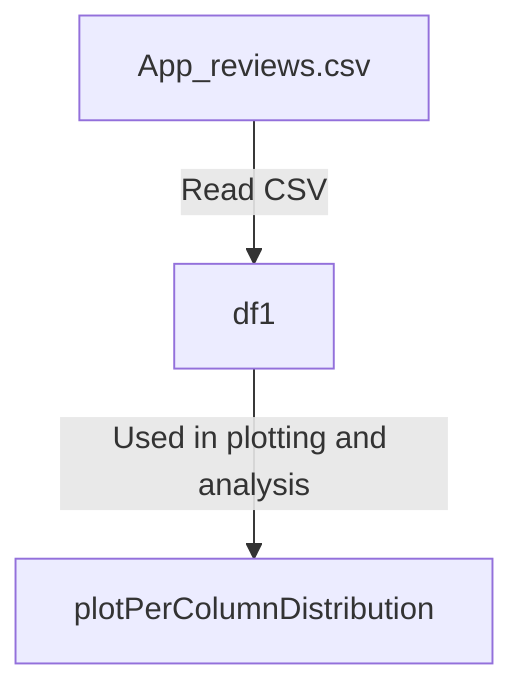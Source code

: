 flowchart TD
    A["App_reviews.csv"]:::dataSource -->|Read CSV| B["df1"]
    B:::dataVariable -->|Used in plotting and analysis| C["plotPerColumnDistribution"]